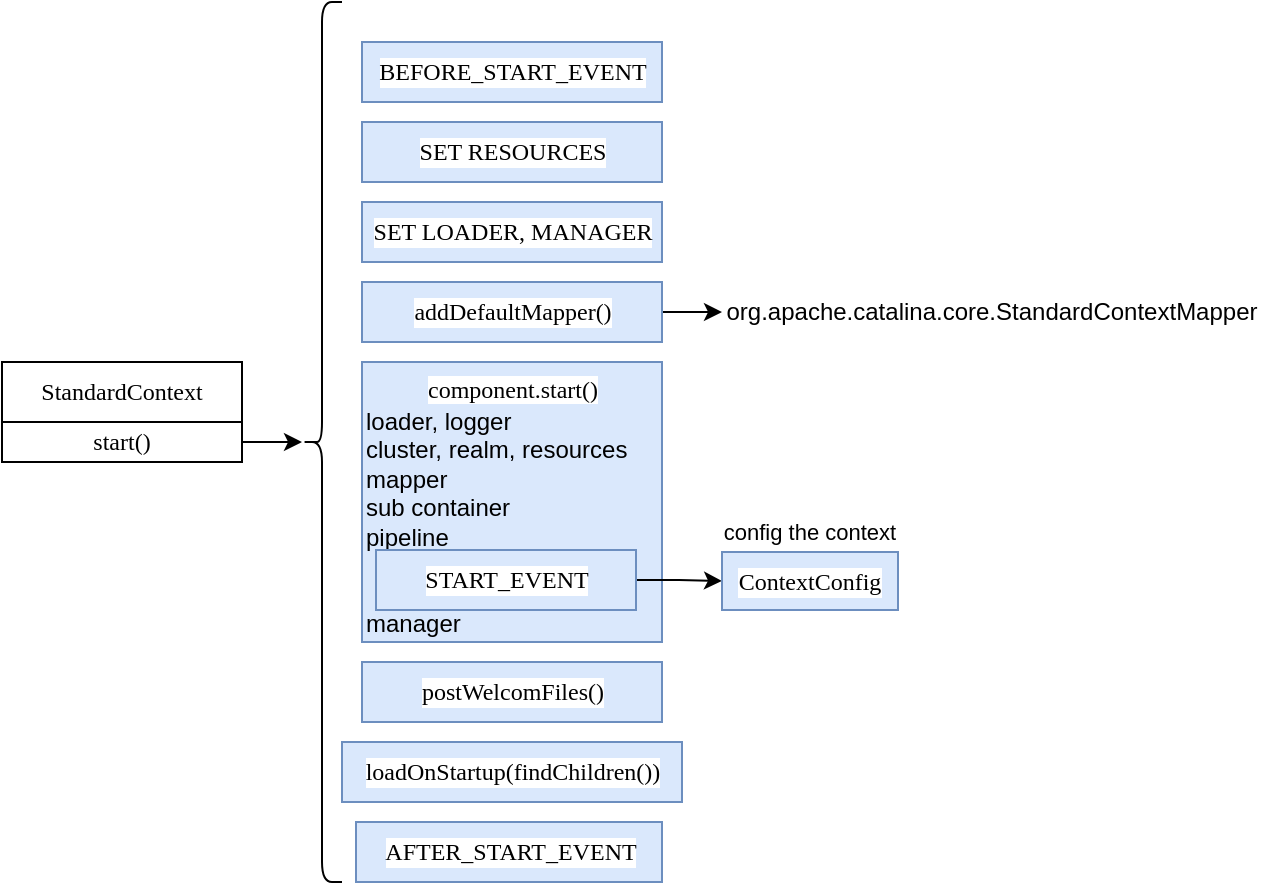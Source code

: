<mxfile version="21.6.9" type="github">
  <diagram name="第 1 页" id="ebJeQNQ8_hLXaA4WbQeJ">
    <mxGraphModel dx="875" dy="478" grid="1" gridSize="10" guides="1" tooltips="1" connect="1" arrows="1" fold="1" page="1" pageScale="1" pageWidth="827" pageHeight="1169" math="0" shadow="0">
      <root>
        <mxCell id="0" />
        <mxCell id="1" parent="0" />
        <mxCell id="UzrP6KG8abcAM1gcjsgf-1" value="&lt;div style=&quot;&quot;&gt;&lt;span style=&quot;background-color: initial; font-family: &amp;quot;Comic Sans MS&amp;quot;;&quot;&gt;StandardContext&lt;/span&gt;&lt;/div&gt;" style="rounded=0;whiteSpace=wrap;html=1;align=center;" vertex="1" parent="1">
          <mxGeometry x="20" y="200" width="120" height="30" as="geometry" />
        </mxCell>
        <mxCell id="UzrP6KG8abcAM1gcjsgf-11" style="edgeStyle=orthogonalEdgeStyle;rounded=0;orthogonalLoop=1;jettySize=auto;html=1;exitX=1;exitY=0.5;exitDx=0;exitDy=0;" edge="1" parent="1" source="UzrP6KG8abcAM1gcjsgf-5" target="UzrP6KG8abcAM1gcjsgf-9">
          <mxGeometry relative="1" as="geometry" />
        </mxCell>
        <mxCell id="UzrP6KG8abcAM1gcjsgf-5" value="start()" style="rounded=0;whiteSpace=wrap;html=1;fontFamily=Comic Sans MS;" vertex="1" parent="1">
          <mxGeometry x="20" y="230" width="120" height="20" as="geometry" />
        </mxCell>
        <mxCell id="UzrP6KG8abcAM1gcjsgf-6" value="BEFORE_START_EVENT" style="html=1;fontFamily=Comic Sans MS;rounded=0;labelBackgroundColor=default;fillStyle=auto;fillColor=#dae8fc;strokeColor=#6c8ebf;" vertex="1" parent="1">
          <mxGeometry x="200" y="40" width="150" height="30" as="geometry" />
        </mxCell>
        <mxCell id="UzrP6KG8abcAM1gcjsgf-9" value="" style="shape=curlyBracket;whiteSpace=wrap;html=1;rounded=1;flipH=1;labelPosition=right;verticalLabelPosition=middle;align=left;verticalAlign=middle;direction=west;size=0.5;" vertex="1" parent="1">
          <mxGeometry x="170" y="20" width="20" height="440" as="geometry" />
        </mxCell>
        <mxCell id="UzrP6KG8abcAM1gcjsgf-12" value="SET RESOURCES" style="html=1;fontFamily=Comic Sans MS;rounded=0;labelBackgroundColor=default;fillStyle=auto;fillColor=#dae8fc;strokeColor=#6c8ebf;" vertex="1" parent="1">
          <mxGeometry x="200" y="80" width="150" height="30" as="geometry" />
        </mxCell>
        <mxCell id="UzrP6KG8abcAM1gcjsgf-13" value="SET LOADER, MANAGER" style="html=1;fontFamily=Comic Sans MS;rounded=0;labelBackgroundColor=default;fillStyle=auto;fillColor=#dae8fc;strokeColor=#6c8ebf;" vertex="1" parent="1">
          <mxGeometry x="200" y="120" width="150" height="30" as="geometry" />
        </mxCell>
        <mxCell id="UzrP6KG8abcAM1gcjsgf-16" value="" style="edgeStyle=orthogonalEdgeStyle;rounded=0;orthogonalLoop=1;jettySize=auto;html=1;entryX=0;entryY=0.5;entryDx=0;entryDy=0;" edge="1" parent="1" source="UzrP6KG8abcAM1gcjsgf-14" target="UzrP6KG8abcAM1gcjsgf-17">
          <mxGeometry relative="1" as="geometry">
            <mxPoint x="430" y="175" as="targetPoint" />
          </mxGeometry>
        </mxCell>
        <mxCell id="UzrP6KG8abcAM1gcjsgf-14" value="addDefaultMapper()" style="html=1;fontFamily=Comic Sans MS;rounded=0;labelBackgroundColor=default;fillStyle=auto;fillColor=#dae8fc;strokeColor=#6c8ebf;" vertex="1" parent="1">
          <mxGeometry x="200" y="160" width="150" height="30" as="geometry" />
        </mxCell>
        <mxCell id="UzrP6KG8abcAM1gcjsgf-17" value="org.apache.catalina.core.StandardContextMapper" style="text;html=1;strokeColor=none;fillColor=none;align=center;verticalAlign=middle;whiteSpace=wrap;rounded=0;" vertex="1" parent="1">
          <mxGeometry x="380" y="160" width="270" height="30" as="geometry" />
        </mxCell>
        <mxCell id="UzrP6KG8abcAM1gcjsgf-18" value="component.start()" style="html=1;fontFamily=Comic Sans MS;rounded=0;labelBackgroundColor=default;fillStyle=auto;fillColor=#dae8fc;strokeColor=#6c8ebf;align=center;labelPosition=center;verticalLabelPosition=middle;verticalAlign=top;" vertex="1" parent="1">
          <mxGeometry x="200" y="200" width="150" height="140" as="geometry" />
        </mxCell>
        <mxCell id="UzrP6KG8abcAM1gcjsgf-32" value="loader, logger&lt;br&gt;cluster, realm, resources&lt;br&gt;mapper&lt;br&gt;sub container&lt;br&gt;pipeline&lt;br&gt;&lt;br&gt;&lt;br&gt;manager" style="text;html=1;strokeColor=none;fillColor=none;align=left;verticalAlign=middle;whiteSpace=wrap;rounded=0;" vertex="1" parent="1">
          <mxGeometry x="200" y="220" width="150" height="120" as="geometry" />
        </mxCell>
        <mxCell id="UzrP6KG8abcAM1gcjsgf-34" value="" style="edgeStyle=orthogonalEdgeStyle;rounded=0;orthogonalLoop=1;jettySize=auto;html=1;" edge="1" parent="1" source="UzrP6KG8abcAM1gcjsgf-26" target="UzrP6KG8abcAM1gcjsgf-33">
          <mxGeometry relative="1" as="geometry" />
        </mxCell>
        <mxCell id="UzrP6KG8abcAM1gcjsgf-26" value="START_EVENT" style="html=1;fontFamily=Comic Sans MS;rounded=0;labelBackgroundColor=default;fillStyle=auto;fillColor=#dae8fc;strokeColor=#6c8ebf;" vertex="1" parent="1">
          <mxGeometry x="207" y="294" width="130" height="30" as="geometry" />
        </mxCell>
        <mxCell id="UzrP6KG8abcAM1gcjsgf-33" value="ContextConfig" style="whiteSpace=wrap;html=1;fontFamily=Comic Sans MS;fillColor=#dae8fc;strokeColor=#6c8ebf;rounded=0;labelBackgroundColor=default;fillStyle=auto;" vertex="1" parent="1">
          <mxGeometry x="380" y="295" width="88" height="29" as="geometry" />
        </mxCell>
        <mxCell id="UzrP6KG8abcAM1gcjsgf-35" value="&lt;font style=&quot;font-size: 11px;&quot;&gt;config the context&lt;/font&gt;" style="text;html=1;strokeColor=none;fillColor=none;align=center;verticalAlign=middle;whiteSpace=wrap;rounded=0;fontSize=7;" vertex="1" parent="1">
          <mxGeometry x="371" y="270" width="106" height="30" as="geometry" />
        </mxCell>
        <mxCell id="UzrP6KG8abcAM1gcjsgf-36" value="postWelcomFiles()" style="html=1;fontFamily=Comic Sans MS;rounded=0;labelBackgroundColor=default;fillStyle=auto;fillColor=#dae8fc;strokeColor=#6c8ebf;" vertex="1" parent="1">
          <mxGeometry x="200" y="350" width="150" height="30" as="geometry" />
        </mxCell>
        <mxCell id="UzrP6KG8abcAM1gcjsgf-37" value="loadOnStartup(findChildren())" style="html=1;fontFamily=Comic Sans MS;rounded=0;labelBackgroundColor=default;fillStyle=auto;fillColor=#dae8fc;strokeColor=#6c8ebf;" vertex="1" parent="1">
          <mxGeometry x="190" y="390" width="170" height="30" as="geometry" />
        </mxCell>
        <mxCell id="UzrP6KG8abcAM1gcjsgf-38" value="AFTER_START_EVENT" style="html=1;fontFamily=Comic Sans MS;rounded=0;labelBackgroundColor=default;fillStyle=auto;fillColor=#dae8fc;strokeColor=#6c8ebf;" vertex="1" parent="1">
          <mxGeometry x="197" y="430" width="153" height="30" as="geometry" />
        </mxCell>
      </root>
    </mxGraphModel>
  </diagram>
</mxfile>
